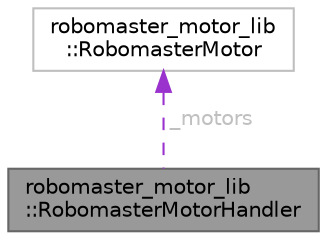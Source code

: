 digraph "robomaster_motor_lib::RobomasterMotorHandler"
{
 // LATEX_PDF_SIZE
  bgcolor="transparent";
  edge [fontname=Helvetica,fontsize=10,labelfontname=Helvetica,labelfontsize=10];
  node [fontname=Helvetica,fontsize=10,shape=box,height=0.2,width=0.4];
  Node1 [id="Node000001",label="robomaster_motor_lib\l::RobomasterMotorHandler",height=0.2,width=0.4,color="gray40", fillcolor="grey60", style="filled", fontcolor="black",tooltip=" "];
  Node2 -> Node1 [id="edge1_Node000001_Node000002",dir="back",color="darkorchid3",style="dashed",tooltip=" ",label=" _motors",fontcolor="grey" ];
  Node2 [id="Node000002",label="robomaster_motor_lib\l::RobomasterMotor",height=0.2,width=0.4,color="grey75", fillcolor="white", style="filled",URL="$classrobomaster__motor__lib_1_1_robomaster_motor.html",tooltip=" "];
}
